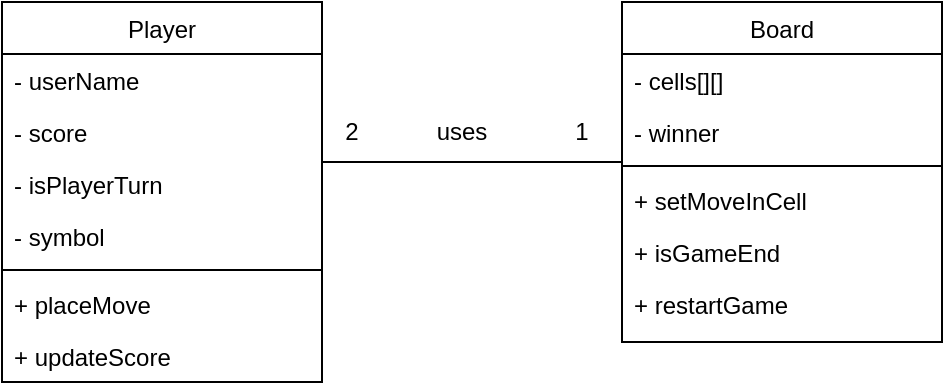 <mxfile version="20.1.1" type="device"><diagram id="xCMJldDAmgfpfdNjhL4D" name="Page-1"><mxGraphModel dx="1715" dy="483" grid="1" gridSize="10" guides="1" tooltips="1" connect="1" arrows="1" fold="1" page="1" pageScale="1" pageWidth="850" pageHeight="1100" math="0" shadow="0"><root><mxCell id="0"/><mxCell id="1" parent="0"/><mxCell id="_jgQcgxKhIblrgAt93mI-8" value="Board" style="swimlane;fontStyle=0;align=center;verticalAlign=top;childLayout=stackLayout;horizontal=1;startSize=26;horizontalStack=0;resizeParent=1;resizeLast=0;collapsible=1;marginBottom=0;rounded=0;shadow=0;strokeWidth=1;" vertex="1" parent="1"><mxGeometry x="120" y="40" width="160" height="170" as="geometry"><mxRectangle x="550" y="140" width="160" height="26" as="alternateBounds"/></mxGeometry></mxCell><mxCell id="_jgQcgxKhIblrgAt93mI-9" value="- cells[][]" style="text;align=left;verticalAlign=top;spacingLeft=4;spacingRight=4;overflow=hidden;rotatable=0;points=[[0,0.5],[1,0.5]];portConstraint=eastwest;" vertex="1" parent="_jgQcgxKhIblrgAt93mI-8"><mxGeometry y="26" width="160" height="26" as="geometry"/></mxCell><mxCell id="_jgQcgxKhIblrgAt93mI-57" value="- winner" style="text;align=left;verticalAlign=top;spacingLeft=4;spacingRight=4;overflow=hidden;rotatable=0;points=[[0,0.5],[1,0.5]];portConstraint=eastwest;" vertex="1" parent="_jgQcgxKhIblrgAt93mI-8"><mxGeometry y="52" width="160" height="26" as="geometry"/></mxCell><mxCell id="_jgQcgxKhIblrgAt93mI-14" value="" style="line;html=1;strokeWidth=1;align=left;verticalAlign=middle;spacingTop=-1;spacingLeft=3;spacingRight=3;rotatable=0;labelPosition=right;points=[];portConstraint=eastwest;" vertex="1" parent="_jgQcgxKhIblrgAt93mI-8"><mxGeometry y="78" width="160" height="8" as="geometry"/></mxCell><mxCell id="_jgQcgxKhIblrgAt93mI-15" value="+ setMoveInCell" style="text;align=left;verticalAlign=top;spacingLeft=4;spacingRight=4;overflow=hidden;rotatable=0;points=[[0,0.5],[1,0.5]];portConstraint=eastwest;" vertex="1" parent="_jgQcgxKhIblrgAt93mI-8"><mxGeometry y="86" width="160" height="26" as="geometry"/></mxCell><mxCell id="_jgQcgxKhIblrgAt93mI-17" value="+ isGameEnd" style="text;align=left;verticalAlign=top;spacingLeft=4;spacingRight=4;overflow=hidden;rotatable=0;points=[[0,0.5],[1,0.5]];portConstraint=eastwest;" vertex="1" parent="_jgQcgxKhIblrgAt93mI-8"><mxGeometry y="112" width="160" height="26" as="geometry"/></mxCell><mxCell id="_jgQcgxKhIblrgAt93mI-46" value="+ restartGame" style="text;align=left;verticalAlign=top;spacingLeft=4;spacingRight=4;overflow=hidden;rotatable=0;points=[[0,0.5],[1,0.5]];portConstraint=eastwest;" vertex="1" parent="_jgQcgxKhIblrgAt93mI-8"><mxGeometry y="138" width="160" height="26" as="geometry"/></mxCell><mxCell id="_jgQcgxKhIblrgAt93mI-42" value="1" style="text;html=1;strokeColor=none;fillColor=none;align=center;verticalAlign=middle;whiteSpace=wrap;rounded=0;" vertex="1" parent="1"><mxGeometry x="80" y="90" width="40" height="30" as="geometry"/></mxCell><mxCell id="_jgQcgxKhIblrgAt93mI-43" value="2" style="text;html=1;strokeColor=none;fillColor=none;align=center;verticalAlign=middle;whiteSpace=wrap;rounded=0;" vertex="1" parent="1"><mxGeometry x="-30" y="90" width="30" height="30" as="geometry"/></mxCell><mxCell id="_jgQcgxKhIblrgAt93mI-44" value="uses" style="text;html=1;strokeColor=none;fillColor=none;align=center;verticalAlign=middle;whiteSpace=wrap;rounded=0;" vertex="1" parent="1"><mxGeometry x="20" y="90" width="40" height="30" as="geometry"/></mxCell><mxCell id="_jgQcgxKhIblrgAt93mI-49" value="" style="endArrow=none;html=1;rounded=0;exitX=0;exitY=1;exitDx=0;exitDy=0;entryX=1;entryY=1;entryDx=0;entryDy=0;" edge="1" parent="1" source="_jgQcgxKhIblrgAt93mI-43" target="_jgQcgxKhIblrgAt93mI-42"><mxGeometry width="50" height="50" relative="1" as="geometry"><mxPoint x="-10" y="190" as="sourcePoint"/><mxPoint x="40" y="140" as="targetPoint"/></mxGeometry></mxCell><mxCell id="_jgQcgxKhIblrgAt93mI-50" value="Player" style="swimlane;fontStyle=0;align=center;verticalAlign=top;childLayout=stackLayout;horizontal=1;startSize=26;horizontalStack=0;resizeParent=1;resizeLast=0;collapsible=1;marginBottom=0;rounded=0;shadow=0;strokeWidth=1;" vertex="1" parent="1"><mxGeometry x="-190" y="40" width="160" height="190" as="geometry"><mxRectangle x="340" y="380" width="170" height="26" as="alternateBounds"/></mxGeometry></mxCell><mxCell id="_jgQcgxKhIblrgAt93mI-51" value="- userName" style="text;align=left;verticalAlign=top;spacingLeft=4;spacingRight=4;overflow=hidden;rotatable=0;points=[[0,0.5],[1,0.5]];portConstraint=eastwest;" vertex="1" parent="_jgQcgxKhIblrgAt93mI-50"><mxGeometry y="26" width="160" height="26" as="geometry"/></mxCell><mxCell id="_jgQcgxKhIblrgAt93mI-52" value="- score" style="text;align=left;verticalAlign=top;spacingLeft=4;spacingRight=4;overflow=hidden;rotatable=0;points=[[0,0.5],[1,0.5]];portConstraint=eastwest;" vertex="1" parent="_jgQcgxKhIblrgAt93mI-50"><mxGeometry y="52" width="160" height="26" as="geometry"/></mxCell><mxCell id="_jgQcgxKhIblrgAt93mI-53" value="- isPlayerTurn" style="text;align=left;verticalAlign=top;spacingLeft=4;spacingRight=4;overflow=hidden;rotatable=0;points=[[0,0.5],[1,0.5]];portConstraint=eastwest;" vertex="1" parent="_jgQcgxKhIblrgAt93mI-50"><mxGeometry y="78" width="160" height="26" as="geometry"/></mxCell><mxCell id="_jgQcgxKhIblrgAt93mI-58" value="- symbol" style="text;align=left;verticalAlign=top;spacingLeft=4;spacingRight=4;overflow=hidden;rotatable=0;points=[[0,0.5],[1,0.5]];portConstraint=eastwest;" vertex="1" parent="_jgQcgxKhIblrgAt93mI-50"><mxGeometry y="104" width="160" height="26" as="geometry"/></mxCell><mxCell id="_jgQcgxKhIblrgAt93mI-54" value="" style="line;html=1;strokeWidth=1;align=left;verticalAlign=middle;spacingTop=-1;spacingLeft=3;spacingRight=3;rotatable=0;labelPosition=right;points=[];portConstraint=eastwest;" vertex="1" parent="_jgQcgxKhIblrgAt93mI-50"><mxGeometry y="130" width="160" height="8" as="geometry"/></mxCell><mxCell id="_jgQcgxKhIblrgAt93mI-55" value="+ placeMove " style="text;align=left;verticalAlign=top;spacingLeft=4;spacingRight=4;overflow=hidden;rotatable=0;points=[[0,0.5],[1,0.5]];portConstraint=eastwest;" vertex="1" parent="_jgQcgxKhIblrgAt93mI-50"><mxGeometry y="138" width="160" height="26" as="geometry"/></mxCell><mxCell id="_jgQcgxKhIblrgAt93mI-56" value="+ updateScore" style="text;align=left;verticalAlign=top;spacingLeft=4;spacingRight=4;overflow=hidden;rotatable=0;points=[[0,0.5],[1,0.5]];portConstraint=eastwest;" vertex="1" parent="_jgQcgxKhIblrgAt93mI-50"><mxGeometry y="164" width="160" height="26" as="geometry"/></mxCell></root></mxGraphModel></diagram></mxfile>